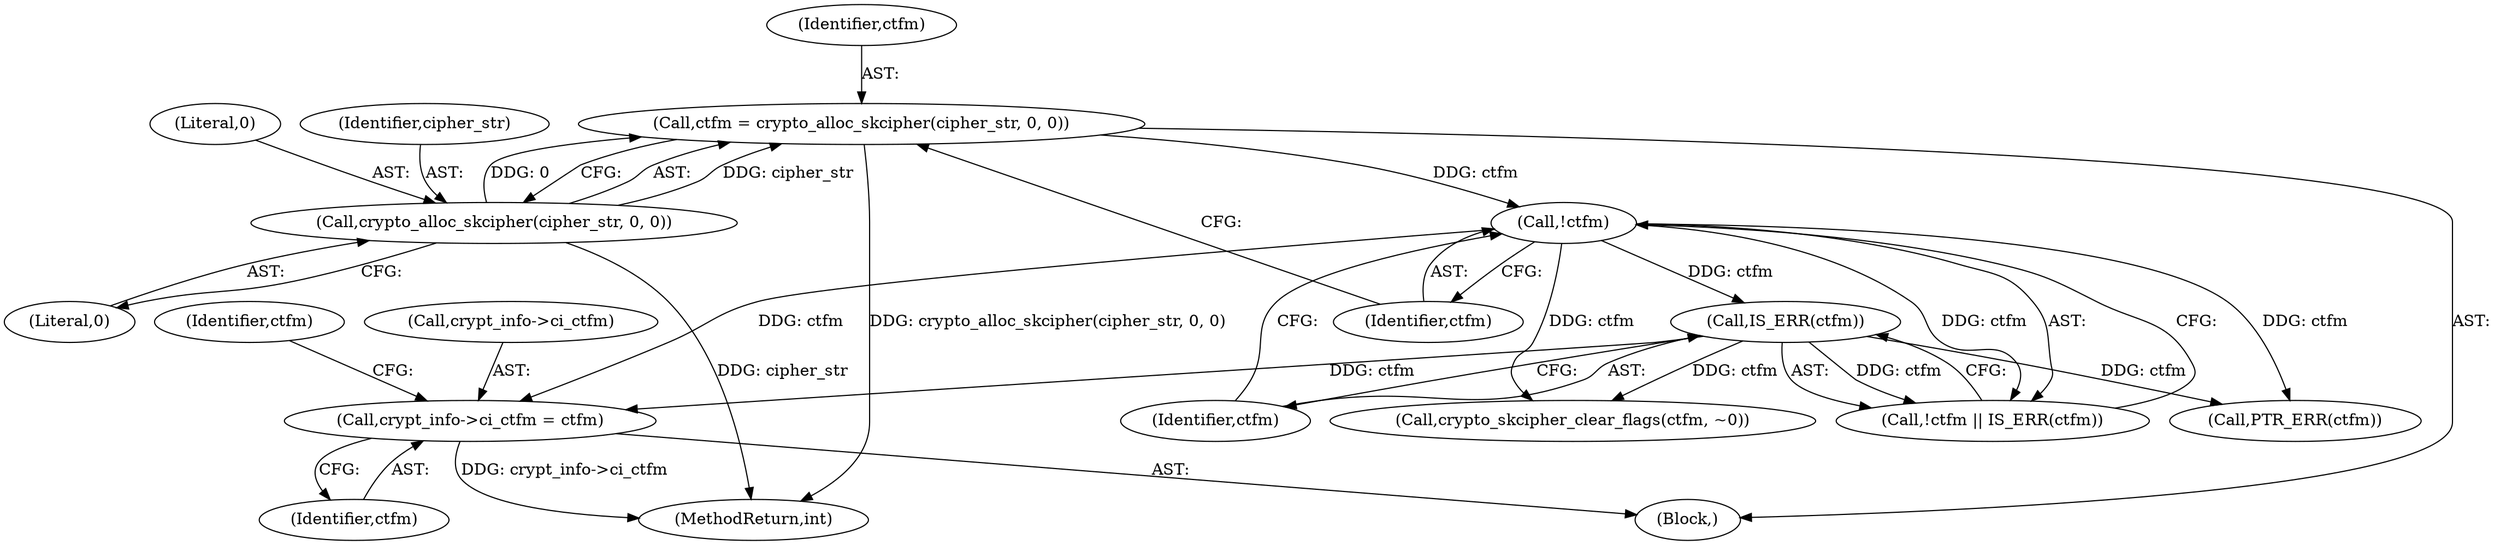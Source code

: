 digraph "0_linux_1b53cf9815bb4744958d41f3795d5d5a1d365e2d_1@pointer" {
"1000398" [label="(Call,crypt_info->ci_ctfm = ctfm)"];
"1000386" [label="(Call,IS_ERR(ctfm))"];
"1000384" [label="(Call,!ctfm)"];
"1000376" [label="(Call,ctfm = crypto_alloc_skcipher(cipher_str, 0, 0))"];
"1000378" [label="(Call,crypto_alloc_skcipher(cipher_str, 0, 0))"];
"1000383" [label="(Call,!ctfm || IS_ERR(ctfm))"];
"1000402" [label="(Identifier,ctfm)"];
"1000399" [label="(Call,crypt_info->ci_ctfm)"];
"1000385" [label="(Identifier,ctfm)"];
"1000398" [label="(Call,crypt_info->ci_ctfm = ctfm)"];
"1000386" [label="(Call,IS_ERR(ctfm))"];
"1000376" [label="(Call,ctfm = crypto_alloc_skcipher(cipher_str, 0, 0))"];
"1000378" [label="(Call,crypto_alloc_skcipher(cipher_str, 0, 0))"];
"1000384" [label="(Call,!ctfm)"];
"1000381" [label="(Literal,0)"];
"1000393" [label="(Call,PTR_ERR(ctfm))"];
"1000404" [label="(Identifier,ctfm)"];
"1000377" [label="(Identifier,ctfm)"];
"1000387" [label="(Identifier,ctfm)"];
"1000380" [label="(Literal,0)"];
"1000104" [label="(Block,)"];
"1000454" [label="(MethodReturn,int)"];
"1000379" [label="(Identifier,cipher_str)"];
"1000403" [label="(Call,crypto_skcipher_clear_flags(ctfm, ~0))"];
"1000398" -> "1000104"  [label="AST: "];
"1000398" -> "1000402"  [label="CFG: "];
"1000399" -> "1000398"  [label="AST: "];
"1000402" -> "1000398"  [label="AST: "];
"1000404" -> "1000398"  [label="CFG: "];
"1000398" -> "1000454"  [label="DDG: crypt_info->ci_ctfm"];
"1000386" -> "1000398"  [label="DDG: ctfm"];
"1000384" -> "1000398"  [label="DDG: ctfm"];
"1000386" -> "1000383"  [label="AST: "];
"1000386" -> "1000387"  [label="CFG: "];
"1000387" -> "1000386"  [label="AST: "];
"1000383" -> "1000386"  [label="CFG: "];
"1000386" -> "1000383"  [label="DDG: ctfm"];
"1000384" -> "1000386"  [label="DDG: ctfm"];
"1000386" -> "1000393"  [label="DDG: ctfm"];
"1000386" -> "1000403"  [label="DDG: ctfm"];
"1000384" -> "1000383"  [label="AST: "];
"1000384" -> "1000385"  [label="CFG: "];
"1000385" -> "1000384"  [label="AST: "];
"1000387" -> "1000384"  [label="CFG: "];
"1000383" -> "1000384"  [label="CFG: "];
"1000384" -> "1000383"  [label="DDG: ctfm"];
"1000376" -> "1000384"  [label="DDG: ctfm"];
"1000384" -> "1000393"  [label="DDG: ctfm"];
"1000384" -> "1000403"  [label="DDG: ctfm"];
"1000376" -> "1000104"  [label="AST: "];
"1000376" -> "1000378"  [label="CFG: "];
"1000377" -> "1000376"  [label="AST: "];
"1000378" -> "1000376"  [label="AST: "];
"1000385" -> "1000376"  [label="CFG: "];
"1000376" -> "1000454"  [label="DDG: crypto_alloc_skcipher(cipher_str, 0, 0)"];
"1000378" -> "1000376"  [label="DDG: cipher_str"];
"1000378" -> "1000376"  [label="DDG: 0"];
"1000378" -> "1000381"  [label="CFG: "];
"1000379" -> "1000378"  [label="AST: "];
"1000380" -> "1000378"  [label="AST: "];
"1000381" -> "1000378"  [label="AST: "];
"1000378" -> "1000454"  [label="DDG: cipher_str"];
}
